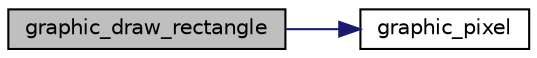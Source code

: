 digraph "graphic_draw_rectangle"
{
 // INTERACTIVE_SVG=YES
 // LATEX_PDF_SIZE
  edge [fontname="Helvetica",fontsize="10",labelfontname="Helvetica",labelfontsize="10"];
  node [fontname="Helvetica",fontsize="10",shape=record];
  rankdir="LR";
  Node1 [label="graphic_draw_rectangle",height=0.2,width=0.4,color="black", fillcolor="grey75", style="filled", fontcolor="black",tooltip=" "];
  Node1 -> Node2 [color="midnightblue",fontsize="10",style="solid",fontname="Helvetica"];
  Node2 [label="graphic_pixel",height=0.2,width=0.4,color="black", fillcolor="white", style="filled",URL="$graphic_8c.html#a1dc47c0dacb0ca6da5f1e97e75e8f1b4",tooltip=" "];
}
